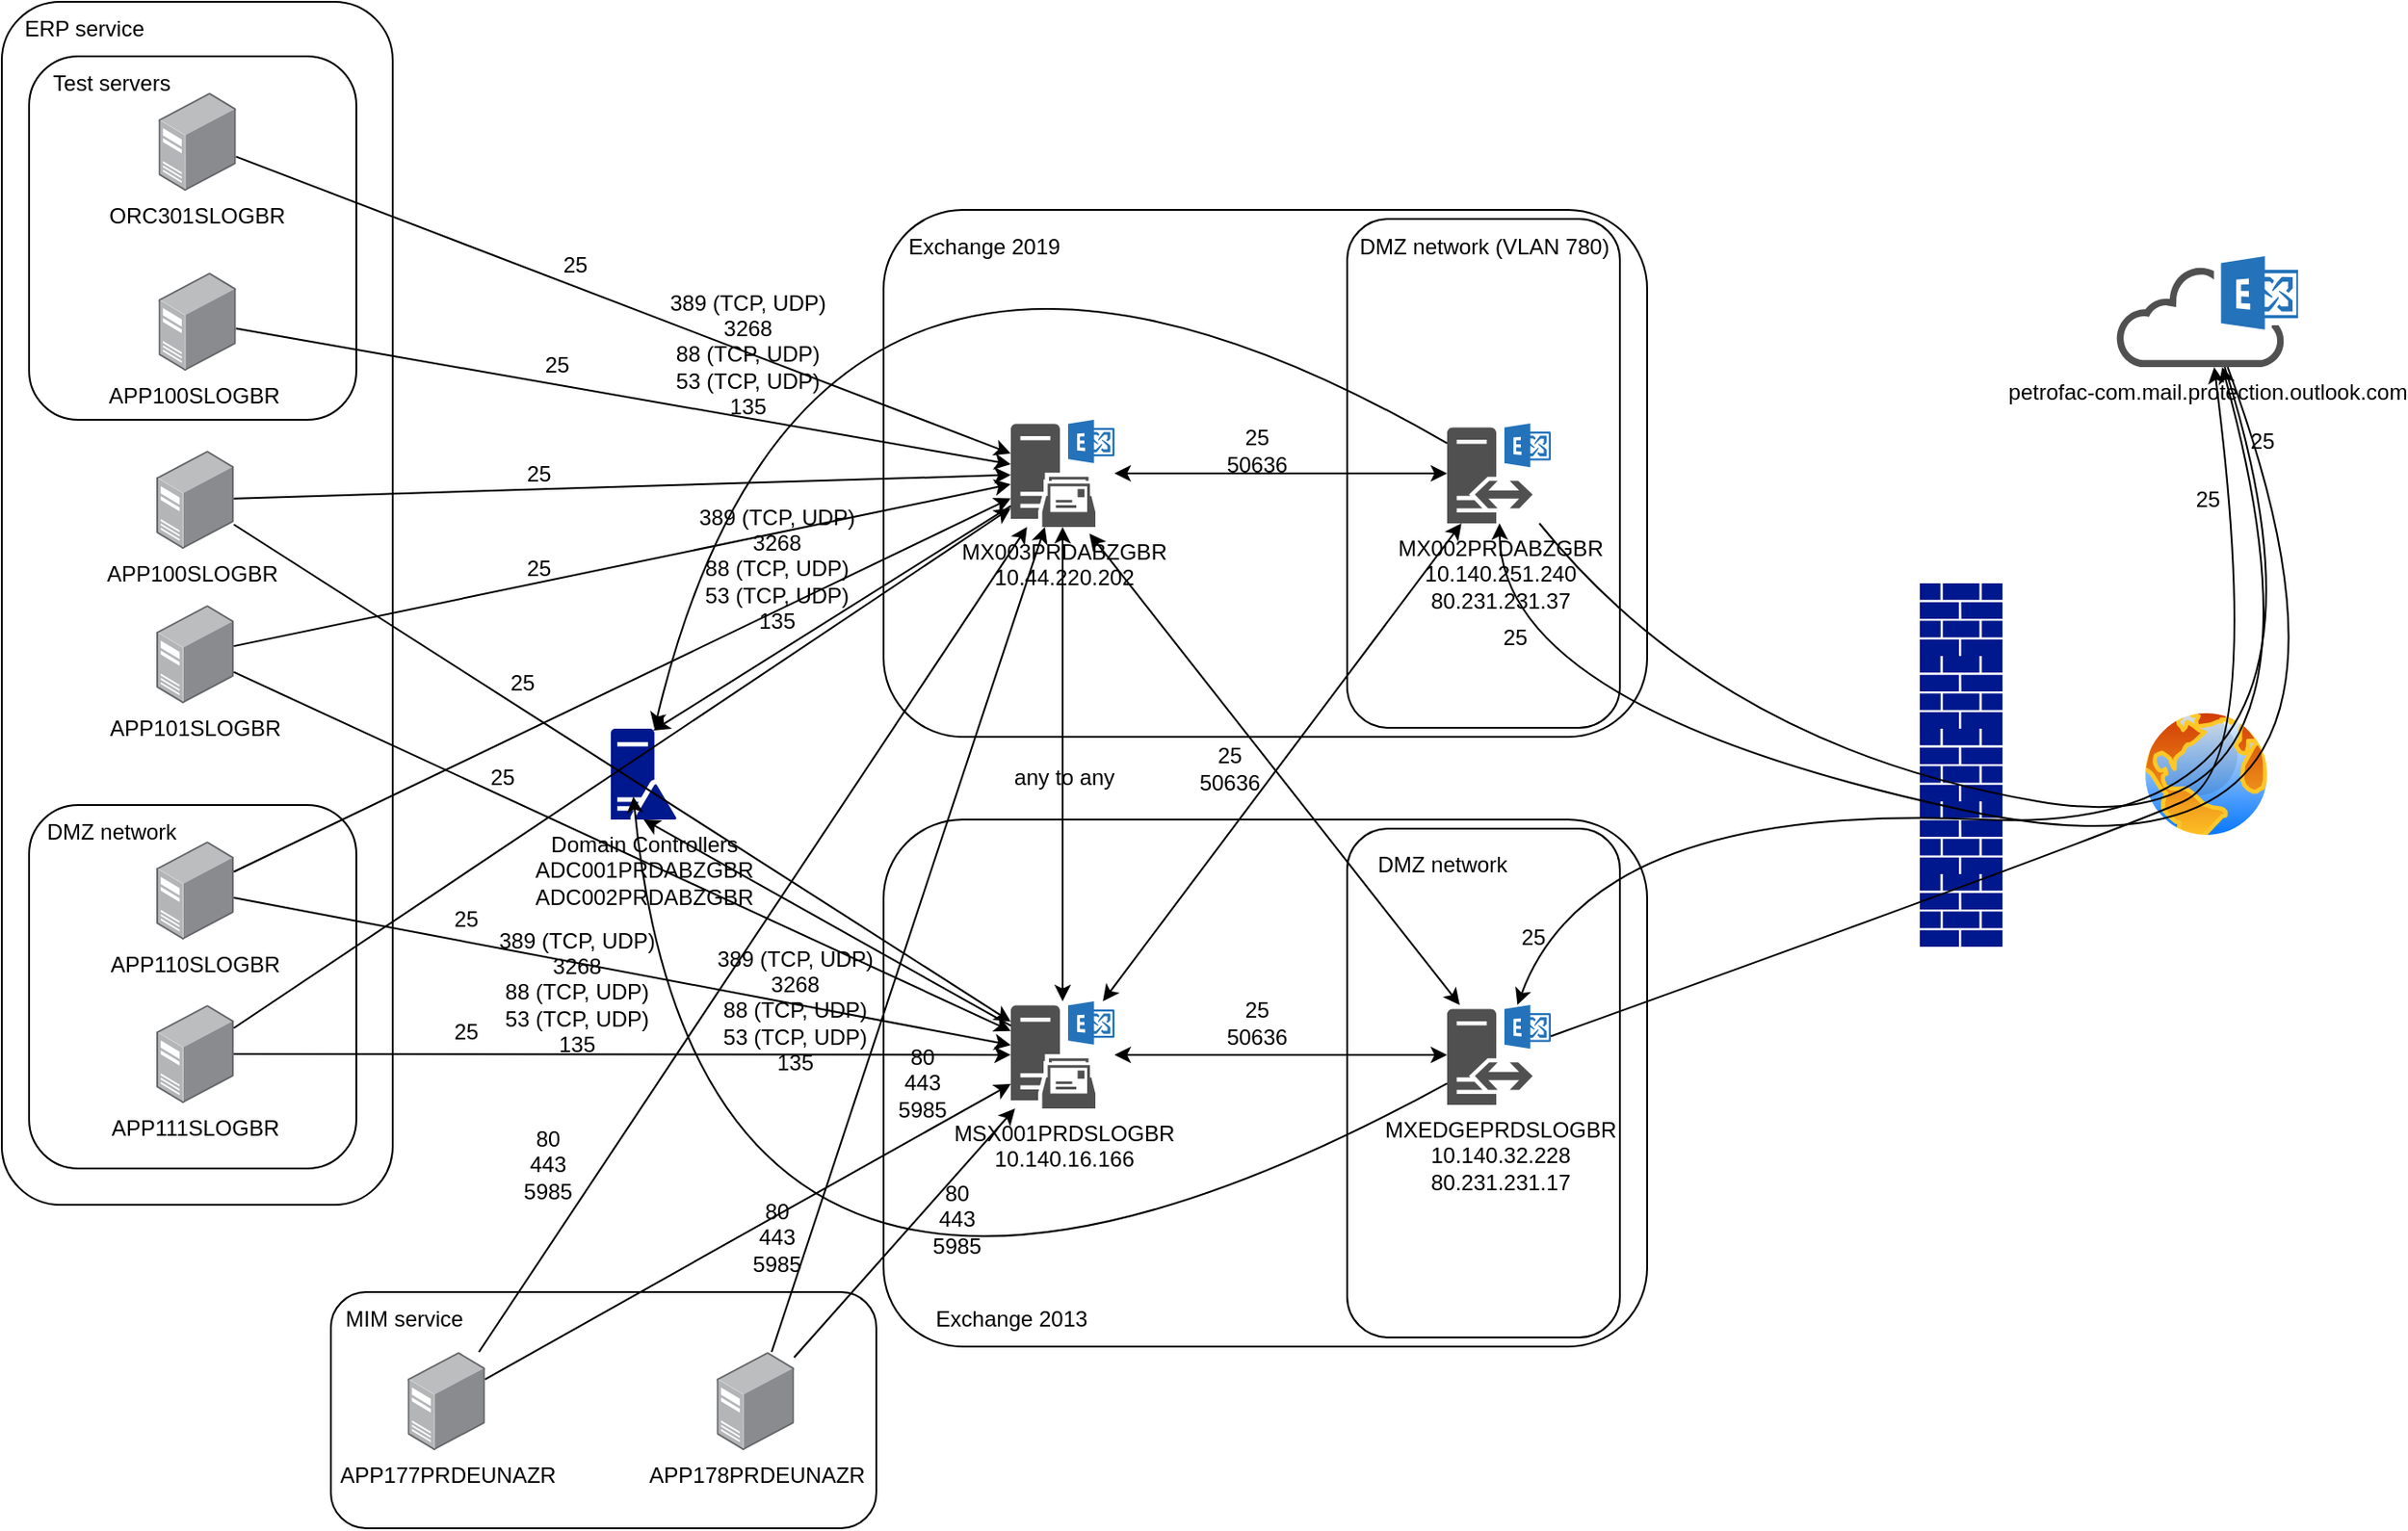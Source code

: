 <mxfile version="21.6.5" type="github">
  <diagram name="Page-1" id="f-zbyAJfGM1SuX7Dz58G">
    <mxGraphModel dx="2318" dy="922" grid="1" gridSize="10" guides="1" tooltips="1" connect="1" arrows="1" fold="1" page="1" pageScale="1" pageWidth="850" pageHeight="1100" math="0" shadow="0">
      <root>
        <mxCell id="0" />
        <mxCell id="1" parent="0" />
        <mxCell id="wDyucv7lZwoEA-OweexN-55" value="" style="rounded=1;whiteSpace=wrap;html=1;" parent="1" vertex="1">
          <mxGeometry x="250" y="334.5" width="420" height="290" as="geometry" />
        </mxCell>
        <mxCell id="wDyucv7lZwoEA-OweexN-53" value="" style="rounded=1;whiteSpace=wrap;html=1;" parent="1" vertex="1">
          <mxGeometry x="250" y="670" width="420" height="290" as="geometry" />
        </mxCell>
        <mxCell id="wDyucv7lZwoEA-OweexN-22" value="" style="rounded=1;whiteSpace=wrap;html=1;" parent="1" vertex="1">
          <mxGeometry x="-54" y="930" width="300" height="130" as="geometry" />
        </mxCell>
        <mxCell id="wDyucv7lZwoEA-OweexN-20" value="" style="rounded=1;whiteSpace=wrap;html=1;" parent="1" vertex="1">
          <mxGeometry x="-235" y="220" width="215" height="662" as="geometry" />
        </mxCell>
        <mxCell id="wDyucv7lZwoEA-OweexN-11" value="" style="rounded=1;whiteSpace=wrap;html=1;" parent="1" vertex="1">
          <mxGeometry x="-220" y="662" width="180" height="200" as="geometry" />
        </mxCell>
        <mxCell id="9CPUtANPXuZLFSPQJpxu-23" value="" style="rounded=1;whiteSpace=wrap;html=1;rotation=90;" parent="1" vertex="1">
          <mxGeometry x="440" y="740" width="280" height="150" as="geometry" />
        </mxCell>
        <mxCell id="9CPUtANPXuZLFSPQJpxu-3" value="" style="rounded=1;whiteSpace=wrap;html=1;rotation=90;" parent="1" vertex="1">
          <mxGeometry x="440" y="404.5" width="280" height="150" as="geometry" />
        </mxCell>
        <mxCell id="9CPUtANPXuZLFSPQJpxu-1" value="MX003PRDABZGBR&lt;br&gt;10.44.220.202" style="sketch=0;pointerEvents=1;shadow=0;dashed=0;html=1;strokeColor=none;fillColor=#505050;labelPosition=center;verticalLabelPosition=bottom;verticalAlign=top;outlineConnect=0;align=center;shape=mxgraph.office.servers.exchange_mailbox_server;" parent="1" vertex="1">
          <mxGeometry x="320" y="450" width="57" height="59" as="geometry" />
        </mxCell>
        <mxCell id="9CPUtANPXuZLFSPQJpxu-2" value="MX002PRDABZGBR&lt;br&gt;10.140.251.240&lt;br&gt;80.231.231.37" style="sketch=0;pointerEvents=1;shadow=0;dashed=0;html=1;strokeColor=none;fillColor=#505050;labelPosition=center;verticalLabelPosition=bottom;verticalAlign=top;outlineConnect=0;align=center;shape=mxgraph.office.servers.exchange_edge_transport_server;" parent="1" vertex="1">
          <mxGeometry x="560" y="452" width="57" height="55" as="geometry" />
        </mxCell>
        <mxCell id="9CPUtANPXuZLFSPQJpxu-4" value="DMZ network (VLAN 780)" style="text;html=1;align=center;verticalAlign=middle;resizable=0;points=[];autosize=1;strokeColor=none;fillColor=none;" parent="1" vertex="1">
          <mxGeometry x="500" y="340" width="160" height="30" as="geometry" />
        </mxCell>
        <mxCell id="9CPUtANPXuZLFSPQJpxu-5" value="" style="endArrow=classic;startArrow=classic;html=1;rounded=0;" parent="1" source="9CPUtANPXuZLFSPQJpxu-1" target="9CPUtANPXuZLFSPQJpxu-2" edge="1">
          <mxGeometry width="50" height="50" relative="1" as="geometry">
            <mxPoint x="400" y="500" as="sourcePoint" />
            <mxPoint x="450" y="450" as="targetPoint" />
          </mxGeometry>
        </mxCell>
        <mxCell id="9CPUtANPXuZLFSPQJpxu-6" value="25&lt;br&gt;50636" style="text;html=1;align=center;verticalAlign=middle;resizable=0;points=[];autosize=1;strokeColor=none;fillColor=none;" parent="1" vertex="1">
          <mxGeometry x="425" y="447" width="60" height="40" as="geometry" />
        </mxCell>
        <mxCell id="9CPUtANPXuZLFSPQJpxu-10" value="Domain Controllers&lt;br&gt;ADC001PRDABZGBR&lt;br&gt;ADC002PRDABZGBR" style="sketch=0;aspect=fixed;pointerEvents=1;shadow=0;dashed=0;html=1;strokeColor=none;labelPosition=center;verticalLabelPosition=bottom;verticalAlign=top;align=center;fillColor=#00188D;shape=mxgraph.mscae.enterprise.domain_controller" parent="1" vertex="1">
          <mxGeometry x="100" y="620" width="36" height="50" as="geometry" />
        </mxCell>
        <mxCell id="9CPUtANPXuZLFSPQJpxu-11" value="" style="endArrow=classic;html=1;rounded=0;entryX=0.65;entryY=0.02;entryDx=0;entryDy=0;entryPerimeter=0;" parent="1" source="9CPUtANPXuZLFSPQJpxu-1" target="9CPUtANPXuZLFSPQJpxu-10" edge="1">
          <mxGeometry width="50" height="50" relative="1" as="geometry">
            <mxPoint x="300" y="330" as="sourcePoint" />
            <mxPoint x="350" y="280" as="targetPoint" />
          </mxGeometry>
        </mxCell>
        <mxCell id="9CPUtANPXuZLFSPQJpxu-12" value="389 (TCP, UDP)&lt;br&gt;3268&lt;br&gt;88 (TCP, UDP)&lt;br&gt;53 (TCP, UDP)&lt;br&gt;135" style="text;html=1;align=center;verticalAlign=middle;resizable=0;points=[];autosize=1;strokeColor=none;fillColor=none;" parent="1" vertex="1">
          <mxGeometry x="136" y="487" width="110" height="90" as="geometry" />
        </mxCell>
        <mxCell id="9CPUtANPXuZLFSPQJpxu-13" value="" style="image;aspect=fixed;perimeter=ellipsePerimeter;html=1;align=center;shadow=0;dashed=0;spacingTop=3;image=img/lib/active_directory/internet_globe.svg;" parent="1" vertex="1">
          <mxGeometry x="940" y="607.5" width="75" height="75" as="geometry" />
        </mxCell>
        <mxCell id="9CPUtANPXuZLFSPQJpxu-21" value="MSX001PRDSLOGBR&lt;br&gt;10.140.16.166" style="sketch=0;pointerEvents=1;shadow=0;dashed=0;html=1;strokeColor=none;fillColor=#505050;labelPosition=center;verticalLabelPosition=bottom;verticalAlign=top;outlineConnect=0;align=center;shape=mxgraph.office.servers.exchange_mailbox_server;" parent="1" vertex="1">
          <mxGeometry x="320" y="770" width="57" height="59" as="geometry" />
        </mxCell>
        <mxCell id="9CPUtANPXuZLFSPQJpxu-22" value="MXEDGEPRDSLOGBR&lt;br&gt;10.140.32.228&lt;br&gt;80.231.231.17" style="sketch=0;pointerEvents=1;shadow=0;dashed=0;html=1;strokeColor=none;fillColor=#505050;labelPosition=center;verticalLabelPosition=bottom;verticalAlign=top;outlineConnect=0;align=center;shape=mxgraph.office.servers.exchange_edge_transport_server;" parent="1" vertex="1">
          <mxGeometry x="560" y="772" width="57" height="55" as="geometry" />
        </mxCell>
        <mxCell id="9CPUtANPXuZLFSPQJpxu-24" value="DMZ network" style="text;html=1;align=center;verticalAlign=middle;resizable=0;points=[];autosize=1;strokeColor=none;fillColor=none;" parent="1" vertex="1">
          <mxGeometry x="512" y="680" width="90" height="30" as="geometry" />
        </mxCell>
        <mxCell id="9CPUtANPXuZLFSPQJpxu-27" value="" style="endArrow=classic;startArrow=classic;html=1;rounded=0;" parent="1" source="9CPUtANPXuZLFSPQJpxu-21" target="9CPUtANPXuZLFSPQJpxu-1" edge="1">
          <mxGeometry width="50" height="50" relative="1" as="geometry">
            <mxPoint x="400" y="640" as="sourcePoint" />
            <mxPoint x="450" y="590" as="targetPoint" />
          </mxGeometry>
        </mxCell>
        <mxCell id="9CPUtANPXuZLFSPQJpxu-28" value="" style="endArrow=classic;startArrow=classic;html=1;rounded=0;" parent="1" source="9CPUtANPXuZLFSPQJpxu-21" target="9CPUtANPXuZLFSPQJpxu-22" edge="1">
          <mxGeometry width="50" height="50" relative="1" as="geometry">
            <mxPoint x="370" y="799" as="sourcePoint" />
            <mxPoint x="553" y="799" as="targetPoint" />
          </mxGeometry>
        </mxCell>
        <mxCell id="9CPUtANPXuZLFSPQJpxu-32" value="" style="endArrow=classic;html=1;rounded=0;entryX=0.5;entryY=1;entryDx=0;entryDy=0;entryPerimeter=0;" parent="1" source="9CPUtANPXuZLFSPQJpxu-21" target="9CPUtANPXuZLFSPQJpxu-10" edge="1">
          <mxGeometry width="50" height="50" relative="1" as="geometry">
            <mxPoint x="400" y="640" as="sourcePoint" />
            <mxPoint x="450" y="590" as="targetPoint" />
          </mxGeometry>
        </mxCell>
        <mxCell id="9CPUtANPXuZLFSPQJpxu-36" value="25&lt;br&gt;50636" style="text;html=1;align=center;verticalAlign=middle;resizable=0;points=[];autosize=1;strokeColor=none;fillColor=none;" parent="1" vertex="1">
          <mxGeometry x="410" y="622" width="60" height="40" as="geometry" />
        </mxCell>
        <mxCell id="9CPUtANPXuZLFSPQJpxu-38" value="389 (TCP, UDP)&lt;br&gt;3268&lt;br&gt;88 (TCP, UDP)&lt;br&gt;53 (TCP, UDP)&lt;br&gt;135" style="text;html=1;align=center;verticalAlign=middle;resizable=0;points=[];autosize=1;strokeColor=none;fillColor=none;" parent="1" vertex="1">
          <mxGeometry x="146" y="730" width="110" height="90" as="geometry" />
        </mxCell>
        <mxCell id="9CPUtANPXuZLFSPQJpxu-39" value="any to any" style="text;html=1;align=center;verticalAlign=middle;resizable=0;points=[];autosize=1;strokeColor=none;fillColor=none;" parent="1" vertex="1">
          <mxGeometry x="308.5" y="631.5" width="80" height="30" as="geometry" />
        </mxCell>
        <mxCell id="9CPUtANPXuZLFSPQJpxu-40" value="" style="sketch=0;aspect=fixed;pointerEvents=1;shadow=0;dashed=0;html=1;strokeColor=none;labelPosition=center;verticalLabelPosition=bottom;verticalAlign=top;align=center;fillColor=#00188D;shape=mxgraph.mscae.enterprise.firewall" parent="1" vertex="1">
          <mxGeometry x="820" y="540" width="45.45" height="40" as="geometry" />
        </mxCell>
        <mxCell id="9CPUtANPXuZLFSPQJpxu-41" value="" style="sketch=0;aspect=fixed;pointerEvents=1;shadow=0;dashed=0;html=1;strokeColor=none;labelPosition=center;verticalLabelPosition=bottom;verticalAlign=top;align=center;fillColor=#00188D;shape=mxgraph.mscae.enterprise.firewall" parent="1" vertex="1">
          <mxGeometry x="820" y="580" width="45.45" height="40" as="geometry" />
        </mxCell>
        <mxCell id="9CPUtANPXuZLFSPQJpxu-42" value="" style="sketch=0;aspect=fixed;pointerEvents=1;shadow=0;dashed=0;html=1;strokeColor=none;labelPosition=center;verticalLabelPosition=bottom;verticalAlign=top;align=center;fillColor=#00188D;shape=mxgraph.mscae.enterprise.firewall" parent="1" vertex="1">
          <mxGeometry x="820" y="700" width="45.45" height="40" as="geometry" />
        </mxCell>
        <mxCell id="9CPUtANPXuZLFSPQJpxu-43" value="" style="sketch=0;aspect=fixed;pointerEvents=1;shadow=0;dashed=0;html=1;strokeColor=none;labelPosition=center;verticalLabelPosition=bottom;verticalAlign=top;align=center;fillColor=#00188D;shape=mxgraph.mscae.enterprise.firewall" parent="1" vertex="1">
          <mxGeometry x="820" y="660" width="45.45" height="40" as="geometry" />
        </mxCell>
        <mxCell id="9CPUtANPXuZLFSPQJpxu-44" value="" style="sketch=0;aspect=fixed;pointerEvents=1;shadow=0;dashed=0;html=1;strokeColor=none;labelPosition=center;verticalLabelPosition=bottom;verticalAlign=top;align=center;fillColor=#00188D;shape=mxgraph.mscae.enterprise.firewall" parent="1" vertex="1">
          <mxGeometry x="820" y="620" width="45.45" height="40" as="geometry" />
        </mxCell>
        <mxCell id="9CPUtANPXuZLFSPQJpxu-47" value="" style="endArrow=classic;startArrow=classic;html=1;rounded=0;" parent="1" source="9CPUtANPXuZLFSPQJpxu-21" target="9CPUtANPXuZLFSPQJpxu-2" edge="1">
          <mxGeometry width="50" height="50" relative="1" as="geometry">
            <mxPoint x="400" y="640" as="sourcePoint" />
            <mxPoint x="450" y="590" as="targetPoint" />
          </mxGeometry>
        </mxCell>
        <mxCell id="9CPUtANPXuZLFSPQJpxu-48" value="" style="endArrow=classic;startArrow=classic;html=1;rounded=0;entryX=0.758;entryY=1.061;entryDx=0;entryDy=0;entryPerimeter=0;" parent="1" source="9CPUtANPXuZLFSPQJpxu-22" target="9CPUtANPXuZLFSPQJpxu-1" edge="1">
          <mxGeometry width="50" height="50" relative="1" as="geometry">
            <mxPoint x="400" y="640" as="sourcePoint" />
            <mxPoint x="450" y="590" as="targetPoint" />
          </mxGeometry>
        </mxCell>
        <mxCell id="wDyucv7lZwoEA-OweexN-1" value="petrofac-com.mail.protection.outlook.com" style="sketch=0;pointerEvents=1;shadow=0;dashed=0;html=1;strokeColor=none;fillColor=#505050;labelPosition=center;verticalLabelPosition=bottom;outlineConnect=0;verticalAlign=top;align=center;shape=mxgraph.office.clouds.cloud_exchange_online;" parent="1" vertex="1">
          <mxGeometry x="928" y="360" width="100" height="61" as="geometry" />
        </mxCell>
        <mxCell id="wDyucv7lZwoEA-OweexN-2" value="" style="curved=1;endArrow=classic;html=1;rounded=0;" parent="1" source="9CPUtANPXuZLFSPQJpxu-2" target="wDyucv7lZwoEA-OweexN-1" edge="1">
          <mxGeometry width="50" height="50" relative="1" as="geometry">
            <mxPoint x="500" y="730" as="sourcePoint" />
            <mxPoint x="550" y="680" as="targetPoint" />
            <Array as="points">
              <mxPoint x="710" y="630" />
              <mxPoint x="1060" y="690" />
            </Array>
          </mxGeometry>
        </mxCell>
        <mxCell id="wDyucv7lZwoEA-OweexN-4" value="" style="curved=1;endArrow=classic;html=1;rounded=0;" parent="1" source="9CPUtANPXuZLFSPQJpxu-22" target="wDyucv7lZwoEA-OweexN-1" edge="1">
          <mxGeometry width="50" height="50" relative="1" as="geometry">
            <mxPoint x="500" y="730" as="sourcePoint" />
            <mxPoint x="550" y="680" as="targetPoint" />
            <Array as="points">
              <mxPoint x="920" y="680" />
              <mxPoint x="1010" y="640" />
            </Array>
          </mxGeometry>
        </mxCell>
        <mxCell id="wDyucv7lZwoEA-OweexN-5" value="25" style="text;html=1;align=center;verticalAlign=middle;resizable=0;points=[];autosize=1;strokeColor=none;fillColor=none;" parent="1" vertex="1">
          <mxGeometry x="957.5" y="479" width="40" height="30" as="geometry" />
        </mxCell>
        <mxCell id="wDyucv7lZwoEA-OweexN-6" value="25" style="text;html=1;align=center;verticalAlign=middle;resizable=0;points=[];autosize=1;strokeColor=none;fillColor=none;" parent="1" vertex="1">
          <mxGeometry x="988" y="447" width="40" height="30" as="geometry" />
        </mxCell>
        <mxCell id="wDyucv7lZwoEA-OweexN-7" value="APP100SLOGBR&amp;nbsp;" style="image;points=[];aspect=fixed;html=1;align=center;shadow=0;dashed=0;image=img/lib/allied_telesis/computer_and_terminals/Server_Desktop.svg;" parent="1" vertex="1">
          <mxGeometry x="-150" y="467" width="42.6" height="54" as="geometry" />
        </mxCell>
        <mxCell id="wDyucv7lZwoEA-OweexN-8" value="APP101SLOGBR" style="image;points=[];aspect=fixed;html=1;align=center;shadow=0;dashed=0;image=img/lib/allied_telesis/computer_and_terminals/Server_Desktop.svg;" parent="1" vertex="1">
          <mxGeometry x="-150" y="552" width="42.6" height="54" as="geometry" />
        </mxCell>
        <mxCell id="wDyucv7lZwoEA-OweexN-9" value="APP110SLOGBR" style="image;points=[];aspect=fixed;html=1;align=center;shadow=0;dashed=0;image=img/lib/allied_telesis/computer_and_terminals/Server_Desktop.svg;" parent="1" vertex="1">
          <mxGeometry x="-150" y="682" width="42.6" height="54" as="geometry" />
        </mxCell>
        <mxCell id="wDyucv7lZwoEA-OweexN-10" value="APP111SLOGBR" style="image;points=[];aspect=fixed;html=1;align=center;shadow=0;dashed=0;image=img/lib/allied_telesis/computer_and_terminals/Server_Desktop.svg;" parent="1" vertex="1">
          <mxGeometry x="-150" y="772" width="42.6" height="54" as="geometry" />
        </mxCell>
        <mxCell id="wDyucv7lZwoEA-OweexN-12" value="DMZ network" style="text;html=1;align=center;verticalAlign=middle;resizable=0;points=[];autosize=1;strokeColor=none;fillColor=none;" parent="1" vertex="1">
          <mxGeometry x="-220" y="662" width="90" height="30" as="geometry" />
        </mxCell>
        <mxCell id="wDyucv7lZwoEA-OweexN-13" value="" style="curved=1;endArrow=classic;html=1;rounded=0;" parent="1" source="wDyucv7lZwoEA-OweexN-1" target="9CPUtANPXuZLFSPQJpxu-2" edge="1">
          <mxGeometry width="50" height="50" relative="1" as="geometry">
            <mxPoint x="590" y="660" as="sourcePoint" />
            <mxPoint x="640" y="610" as="targetPoint" />
            <Array as="points">
              <mxPoint x="1100" y="720" />
              <mxPoint x="590" y="610" />
            </Array>
          </mxGeometry>
        </mxCell>
        <mxCell id="wDyucv7lZwoEA-OweexN-14" value="25" style="text;html=1;align=center;verticalAlign=middle;resizable=0;points=[];autosize=1;strokeColor=none;fillColor=none;" parent="1" vertex="1">
          <mxGeometry x="577" y="554.5" width="40" height="30" as="geometry" />
        </mxCell>
        <mxCell id="wDyucv7lZwoEA-OweexN-15" value="" style="curved=1;endArrow=classic;html=1;rounded=0;" parent="1" source="wDyucv7lZwoEA-OweexN-1" target="9CPUtANPXuZLFSPQJpxu-22" edge="1">
          <mxGeometry width="50" height="50" relative="1" as="geometry">
            <mxPoint x="590" y="660" as="sourcePoint" />
            <mxPoint x="640" y="610" as="targetPoint" />
            <Array as="points">
              <mxPoint x="1070" y="680" />
              <mxPoint x="640" y="660" />
            </Array>
          </mxGeometry>
        </mxCell>
        <mxCell id="wDyucv7lZwoEA-OweexN-17" value="25" style="text;html=1;align=center;verticalAlign=middle;resizable=0;points=[];autosize=1;strokeColor=none;fillColor=none;" parent="1" vertex="1">
          <mxGeometry x="587" y="720" width="40" height="30" as="geometry" />
        </mxCell>
        <mxCell id="wDyucv7lZwoEA-OweexN-18" value="APP178PRDEUNAZR" style="image;points=[];aspect=fixed;html=1;align=center;shadow=0;dashed=0;image=img/lib/allied_telesis/computer_and_terminals/Server_Desktop.svg;" parent="1" vertex="1">
          <mxGeometry x="158.2" y="963" width="42.6" height="54" as="geometry" />
        </mxCell>
        <mxCell id="wDyucv7lZwoEA-OweexN-19" value="APP177PRDEUNAZR" style="image;points=[];aspect=fixed;html=1;align=center;shadow=0;dashed=0;image=img/lib/allied_telesis/computer_and_terminals/Server_Desktop.svg;" parent="1" vertex="1">
          <mxGeometry x="-11.8" y="963" width="42.6" height="54" as="geometry" />
        </mxCell>
        <mxCell id="wDyucv7lZwoEA-OweexN-21" value="ERP service" style="text;html=1;align=center;verticalAlign=middle;resizable=0;points=[];autosize=1;strokeColor=none;fillColor=none;" parent="1" vertex="1">
          <mxGeometry x="-235" y="220" width="90" height="30" as="geometry" />
        </mxCell>
        <mxCell id="wDyucv7lZwoEA-OweexN-23" value="MIM service" style="text;html=1;align=center;verticalAlign=middle;resizable=0;points=[];autosize=1;strokeColor=none;fillColor=none;" parent="1" vertex="1">
          <mxGeometry x="-59.2" y="930" width="90" height="30" as="geometry" />
        </mxCell>
        <mxCell id="wDyucv7lZwoEA-OweexN-25" value="" style="endArrow=classic;html=1;rounded=0;" parent="1" source="wDyucv7lZwoEA-OweexN-19" target="9CPUtANPXuZLFSPQJpxu-21" edge="1">
          <mxGeometry width="50" height="50" relative="1" as="geometry">
            <mxPoint x="540" y="790" as="sourcePoint" />
            <mxPoint x="590" y="740" as="targetPoint" />
          </mxGeometry>
        </mxCell>
        <mxCell id="wDyucv7lZwoEA-OweexN-27" value="" style="endArrow=classic;html=1;rounded=0;" parent="1" source="wDyucv7lZwoEA-OweexN-18" target="9CPUtANPXuZLFSPQJpxu-21" edge="1">
          <mxGeometry width="50" height="50" relative="1" as="geometry">
            <mxPoint x="540" y="790" as="sourcePoint" />
            <mxPoint x="590" y="740" as="targetPoint" />
          </mxGeometry>
        </mxCell>
        <mxCell id="wDyucv7lZwoEA-OweexN-29" value="" style="endArrow=classic;html=1;rounded=0;" parent="1" source="wDyucv7lZwoEA-OweexN-19" target="9CPUtANPXuZLFSPQJpxu-1" edge="1">
          <mxGeometry width="50" height="50" relative="1" as="geometry">
            <mxPoint x="370" y="870" as="sourcePoint" />
            <mxPoint x="420" y="820" as="targetPoint" />
          </mxGeometry>
        </mxCell>
        <mxCell id="wDyucv7lZwoEA-OweexN-30" value="" style="endArrow=classic;html=1;rounded=0;" parent="1" source="wDyucv7lZwoEA-OweexN-18" target="9CPUtANPXuZLFSPQJpxu-1" edge="1">
          <mxGeometry width="50" height="50" relative="1" as="geometry">
            <mxPoint x="370" y="870" as="sourcePoint" />
            <mxPoint x="420" y="820" as="targetPoint" />
          </mxGeometry>
        </mxCell>
        <mxCell id="wDyucv7lZwoEA-OweexN-31" value="80&lt;br&gt;443&lt;br&gt;5985" style="text;html=1;align=center;verticalAlign=middle;resizable=0;points=[];autosize=1;strokeColor=none;fillColor=none;" parent="1" vertex="1">
          <mxGeometry x="246" y="785" width="50" height="60" as="geometry" />
        </mxCell>
        <mxCell id="wDyucv7lZwoEA-OweexN-32" value="80&lt;br&gt;443&lt;br&gt;5985" style="text;html=1;align=center;verticalAlign=middle;resizable=0;points=[];autosize=1;strokeColor=none;fillColor=none;" parent="1" vertex="1">
          <mxGeometry x="265" y="860" width="50" height="60" as="geometry" />
        </mxCell>
        <mxCell id="wDyucv7lZwoEA-OweexN-35" value="" style="curved=1;endArrow=classic;html=1;rounded=0;entryX=0.344;entryY=0.748;entryDx=0;entryDy=0;entryPerimeter=0;" parent="1" source="9CPUtANPXuZLFSPQJpxu-22" target="9CPUtANPXuZLFSPQJpxu-10" edge="1">
          <mxGeometry width="50" height="50" relative="1" as="geometry">
            <mxPoint x="380" y="670" as="sourcePoint" />
            <mxPoint x="330" y="720" as="targetPoint" />
            <Array as="points">
              <mxPoint x="150" y="1040" />
            </Array>
          </mxGeometry>
        </mxCell>
        <mxCell id="wDyucv7lZwoEA-OweexN-37" value="389 (TCP, UDP)&lt;br&gt;3268&lt;br&gt;88 (TCP, UDP)&lt;br&gt;53 (TCP, UDP)&lt;br&gt;135" style="text;html=1;align=center;verticalAlign=middle;resizable=0;points=[];autosize=1;strokeColor=none;fillColor=none;" parent="1" vertex="1">
          <mxGeometry x="26" y="720" width="110" height="90" as="geometry" />
        </mxCell>
        <mxCell id="wDyucv7lZwoEA-OweexN-39" value="" style="endArrow=classic;html=1;rounded=0;" parent="1" source="wDyucv7lZwoEA-OweexN-10" target="9CPUtANPXuZLFSPQJpxu-21" edge="1">
          <mxGeometry width="50" height="50" relative="1" as="geometry">
            <mxPoint x="350" y="710" as="sourcePoint" />
            <mxPoint x="400" y="660" as="targetPoint" />
          </mxGeometry>
        </mxCell>
        <mxCell id="wDyucv7lZwoEA-OweexN-40" value="" style="endArrow=classic;html=1;rounded=0;" parent="1" source="wDyucv7lZwoEA-OweexN-9" target="9CPUtANPXuZLFSPQJpxu-21" edge="1">
          <mxGeometry width="50" height="50" relative="1" as="geometry">
            <mxPoint x="350" y="710" as="sourcePoint" />
            <mxPoint x="400" y="660" as="targetPoint" />
          </mxGeometry>
        </mxCell>
        <mxCell id="wDyucv7lZwoEA-OweexN-41" value="" style="endArrow=classic;html=1;rounded=0;" parent="1" source="wDyucv7lZwoEA-OweexN-8" target="9CPUtANPXuZLFSPQJpxu-21" edge="1">
          <mxGeometry width="50" height="50" relative="1" as="geometry">
            <mxPoint x="350" y="710" as="sourcePoint" />
            <mxPoint x="400" y="660" as="targetPoint" />
          </mxGeometry>
        </mxCell>
        <mxCell id="wDyucv7lZwoEA-OweexN-42" value="" style="endArrow=classic;html=1;rounded=0;" parent="1" source="wDyucv7lZwoEA-OweexN-7" target="9CPUtANPXuZLFSPQJpxu-21" edge="1">
          <mxGeometry width="50" height="50" relative="1" as="geometry">
            <mxPoint x="350" y="710" as="sourcePoint" />
            <mxPoint x="400" y="660" as="targetPoint" />
          </mxGeometry>
        </mxCell>
        <mxCell id="wDyucv7lZwoEA-OweexN-43" value="25" style="text;html=1;align=center;verticalAlign=middle;resizable=0;points=[];autosize=1;strokeColor=none;fillColor=none;" parent="1" vertex="1">
          <mxGeometry x="30.8" y="580" width="40" height="30" as="geometry" />
        </mxCell>
        <mxCell id="wDyucv7lZwoEA-OweexN-44" value="25" style="text;html=1;align=center;verticalAlign=middle;resizable=0;points=[];autosize=1;strokeColor=none;fillColor=none;" parent="1" vertex="1">
          <mxGeometry x="20.0" y="631.5" width="40" height="30" as="geometry" />
        </mxCell>
        <mxCell id="wDyucv7lZwoEA-OweexN-45" value="25" style="text;html=1;align=center;verticalAlign=middle;resizable=0;points=[];autosize=1;strokeColor=none;fillColor=none;" parent="1" vertex="1">
          <mxGeometry x="-3.553e-15" y="710" width="40" height="30" as="geometry" />
        </mxCell>
        <mxCell id="wDyucv7lZwoEA-OweexN-46" value="25" style="text;html=1;align=center;verticalAlign=middle;resizable=0;points=[];autosize=1;strokeColor=none;fillColor=none;" parent="1" vertex="1">
          <mxGeometry x="-3.553e-15" y="772" width="40" height="30" as="geometry" />
        </mxCell>
        <mxCell id="wDyucv7lZwoEA-OweexN-47" value="" style="endArrow=classic;html=1;rounded=0;" parent="1" source="wDyucv7lZwoEA-OweexN-7" target="9CPUtANPXuZLFSPQJpxu-1" edge="1">
          <mxGeometry width="50" height="50" relative="1" as="geometry">
            <mxPoint x="250" y="720" as="sourcePoint" />
            <mxPoint x="300" y="670" as="targetPoint" />
          </mxGeometry>
        </mxCell>
        <mxCell id="wDyucv7lZwoEA-OweexN-48" value="" style="endArrow=classic;html=1;rounded=0;" parent="1" source="wDyucv7lZwoEA-OweexN-8" target="9CPUtANPXuZLFSPQJpxu-1" edge="1">
          <mxGeometry width="50" height="50" relative="1" as="geometry">
            <mxPoint x="250" y="720" as="sourcePoint" />
            <mxPoint x="300" y="670" as="targetPoint" />
          </mxGeometry>
        </mxCell>
        <mxCell id="wDyucv7lZwoEA-OweexN-49" value="" style="endArrow=classic;html=1;rounded=0;" parent="1" source="wDyucv7lZwoEA-OweexN-9" target="9CPUtANPXuZLFSPQJpxu-1" edge="1">
          <mxGeometry width="50" height="50" relative="1" as="geometry">
            <mxPoint x="250" y="720" as="sourcePoint" />
            <mxPoint x="300" y="670" as="targetPoint" />
          </mxGeometry>
        </mxCell>
        <mxCell id="wDyucv7lZwoEA-OweexN-50" value="" style="endArrow=classic;html=1;rounded=0;" parent="1" source="wDyucv7lZwoEA-OweexN-10" target="9CPUtANPXuZLFSPQJpxu-1" edge="1">
          <mxGeometry width="50" height="50" relative="1" as="geometry">
            <mxPoint x="250" y="720" as="sourcePoint" />
            <mxPoint x="300" y="670" as="targetPoint" />
          </mxGeometry>
        </mxCell>
        <mxCell id="wDyucv7lZwoEA-OweexN-51" value="25" style="text;html=1;align=center;verticalAlign=middle;resizable=0;points=[];autosize=1;strokeColor=none;fillColor=none;" parent="1" vertex="1">
          <mxGeometry x="40" y="464.5" width="40" height="30" as="geometry" />
        </mxCell>
        <mxCell id="wDyucv7lZwoEA-OweexN-52" value="25" style="text;html=1;align=center;verticalAlign=middle;resizable=0;points=[];autosize=1;strokeColor=none;fillColor=none;" parent="1" vertex="1">
          <mxGeometry x="40" y="517" width="40" height="30" as="geometry" />
        </mxCell>
        <mxCell id="wDyucv7lZwoEA-OweexN-54" value="Exchange 2013" style="text;html=1;align=center;verticalAlign=middle;resizable=0;points=[];autosize=1;strokeColor=none;fillColor=none;" parent="1" vertex="1">
          <mxGeometry x="265" y="930" width="110" height="30" as="geometry" />
        </mxCell>
        <mxCell id="wDyucv7lZwoEA-OweexN-56" value="Exchange 2019" style="text;html=1;align=center;verticalAlign=middle;resizable=0;points=[];autosize=1;strokeColor=none;fillColor=none;" parent="1" vertex="1">
          <mxGeometry x="250" y="340" width="110" height="30" as="geometry" />
        </mxCell>
        <mxCell id="wDyucv7lZwoEA-OweexN-57" value="" style="curved=1;endArrow=classic;html=1;rounded=0;" parent="1" source="9CPUtANPXuZLFSPQJpxu-2" target="9CPUtANPXuZLFSPQJpxu-10" edge="1">
          <mxGeometry width="50" height="50" relative="1" as="geometry">
            <mxPoint x="340" y="750" as="sourcePoint" />
            <mxPoint x="390" y="700" as="targetPoint" />
            <Array as="points">
              <mxPoint x="210" y="260" />
            </Array>
          </mxGeometry>
        </mxCell>
        <mxCell id="wDyucv7lZwoEA-OweexN-59" value="389 (TCP, UDP)&lt;br&gt;3268&lt;br&gt;88 (TCP, UDP)&lt;br&gt;53 (TCP, UDP)&lt;br&gt;135" style="text;html=1;align=center;verticalAlign=middle;resizable=0;points=[];autosize=1;strokeColor=none;fillColor=none;" parent="1" vertex="1">
          <mxGeometry x="120" y="369" width="110" height="90" as="geometry" />
        </mxCell>
        <mxCell id="wDyucv7lZwoEA-OweexN-60" value="80&lt;br&gt;443&lt;br&gt;5985" style="text;html=1;align=center;verticalAlign=middle;resizable=0;points=[];autosize=1;strokeColor=none;fillColor=none;" parent="1" vertex="1">
          <mxGeometry x="40" y="830" width="50" height="60" as="geometry" />
        </mxCell>
        <mxCell id="wDyucv7lZwoEA-OweexN-61" value="80&lt;br&gt;443&lt;br&gt;5985" style="text;html=1;align=center;verticalAlign=middle;resizable=0;points=[];autosize=1;strokeColor=none;fillColor=none;" parent="1" vertex="1">
          <mxGeometry x="166" y="870" width="50" height="60" as="geometry" />
        </mxCell>
        <mxCell id="3BAHf069prTWn9pAGvfk-4" value="" style="rounded=1;whiteSpace=wrap;html=1;" vertex="1" parent="1">
          <mxGeometry x="-220" y="250" width="180" height="200" as="geometry" />
        </mxCell>
        <mxCell id="3BAHf069prTWn9pAGvfk-1" value="APP100SLOGBR&amp;nbsp;" style="image;points=[];aspect=fixed;html=1;align=center;shadow=0;dashed=0;image=img/lib/allied_telesis/computer_and_terminals/Server_Desktop.svg;" vertex="1" parent="1">
          <mxGeometry x="-148.8" y="369" width="42.6" height="54" as="geometry" />
        </mxCell>
        <mxCell id="3BAHf069prTWn9pAGvfk-2" value="ORC301SLOGBR" style="image;points=[];aspect=fixed;html=1;align=center;shadow=0;dashed=0;image=img/lib/allied_telesis/computer_and_terminals/Server_Desktop.svg;" vertex="1" parent="1">
          <mxGeometry x="-148.8" y="270" width="42.6" height="54" as="geometry" />
        </mxCell>
        <mxCell id="3BAHf069prTWn9pAGvfk-5" value="Test servers" style="text;html=1;align=center;verticalAlign=middle;resizable=0;points=[];autosize=1;strokeColor=none;fillColor=none;" vertex="1" parent="1">
          <mxGeometry x="-220" y="250" width="90" height="30" as="geometry" />
        </mxCell>
        <mxCell id="3BAHf069prTWn9pAGvfk-6" value="" style="endArrow=classic;html=1;rounded=0;" edge="1" parent="1" source="3BAHf069prTWn9pAGvfk-2" target="9CPUtANPXuZLFSPQJpxu-1">
          <mxGeometry width="50" height="50" relative="1" as="geometry">
            <mxPoint x="420" y="570" as="sourcePoint" />
            <mxPoint x="470" y="520" as="targetPoint" />
          </mxGeometry>
        </mxCell>
        <mxCell id="3BAHf069prTWn9pAGvfk-7" value="" style="endArrow=classic;html=1;rounded=0;" edge="1" parent="1" source="3BAHf069prTWn9pAGvfk-1" target="9CPUtANPXuZLFSPQJpxu-1">
          <mxGeometry width="50" height="50" relative="1" as="geometry">
            <mxPoint x="420" y="570" as="sourcePoint" />
            <mxPoint x="470" y="520" as="targetPoint" />
          </mxGeometry>
        </mxCell>
        <mxCell id="3BAHf069prTWn9pAGvfk-8" value="25" style="text;html=1;align=center;verticalAlign=middle;resizable=0;points=[];autosize=1;strokeColor=none;fillColor=none;" vertex="1" parent="1">
          <mxGeometry x="50" y="404.5" width="40" height="30" as="geometry" />
        </mxCell>
        <mxCell id="3BAHf069prTWn9pAGvfk-9" value="25" style="text;html=1;align=center;verticalAlign=middle;resizable=0;points=[];autosize=1;strokeColor=none;fillColor=none;" vertex="1" parent="1">
          <mxGeometry x="60" y="350" width="40" height="30" as="geometry" />
        </mxCell>
        <mxCell id="3BAHf069prTWn9pAGvfk-10" value="25&lt;br&gt;50636" style="text;html=1;align=center;verticalAlign=middle;resizable=0;points=[];autosize=1;strokeColor=none;fillColor=none;" vertex="1" parent="1">
          <mxGeometry x="425" y="762" width="60" height="40" as="geometry" />
        </mxCell>
      </root>
    </mxGraphModel>
  </diagram>
</mxfile>
